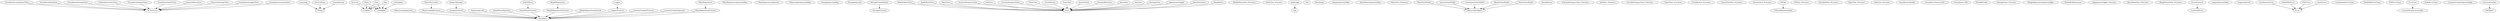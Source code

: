strict digraph "" {
	FoundationLocalizationTests	["metric_entity_result_inheritance_graph_louvain-modularity-in-entity"=2,
		"metric_fan-in-inheritance-graph"=0,
		"metric_fan-out-inheritance-graph"=1,
		"metric_number-of-methods-in-entity"=1,
		"metric_sloc-in-entity"=41,
		metric_tag_xctassertequal=0.98600960907177];
	XCTestCase	["metric_entity_result_inheritance_graph_louvain-modularity-in-entity"=2,
		"metric_fan-in-inheritance-graph"=10,
		"metric_fan-out-inheritance-graph"=0];
	FoundationLocalizationTests -> XCTestCase;
	Language	["metric_entity_result_inheritance_graph_louvain-modularity-in-entity"=6,
		"metric_fan-in-inheritance-graph"=0,
		"metric_fan-out-inheritance-graph"=1,
		"metric_number-of-methods-in-entity"=0,
		"metric_sloc-in-entity"=4,
		metric_tag_caseiterable=0.4311544509153369,
		metric_tag_english=0.4774126916900428,
		metric_tag_enum=0.2226419357233408,
		metric_tag_identifiable=0.3597550364783126,
		metric_tag_language=0.3779269388168849,
		metric_tag_netherlands=0.4774126916900428,
		metric_tag_public=0.21984828755974972];
	String	["metric_entity_result_inheritance_graph_louvain-modularity-in-entity"=6,
		"metric_fan-in-inheritance-graph"=3,
		"metric_fan-out-inheritance-graph"=0];
	Language -> String;
	FoundationDataTests	["metric_entity_result_inheritance_graph_louvain-modularity-in-entity"=2,
		"metric_fan-in-inheritance-graph"=0,
		"metric_fan-out-inheritance-graph"=1,
		"metric_number-of-methods-in-entity"=7,
		"metric_sloc-in-entity"=144,
		metric_tag_xctassertequal=0.9905113720764331];
	FoundationDataTests -> XCTestCase;
	IntervalType	["metric_entity_result_inheritance_graph_louvain-modularity-in-entity"=6,
		"metric_fan-in-inheritance-graph"=0,
		"metric_fan-out-inheritance-graph"=1,
		"metric_number-of-methods-in-entity"=1,
		"metric_sloc-in-entity"=18,
		metric_tag_caseiterable=0.29002123271822655,
		metric_tag_color=0.45460707715389076,
		metric_tag_fastrun=0.321137395347129,
		metric_tag_fastwalk=0.321137395347129,
		metric_tag_intervaltype=0.43833935550619263,
		metric_tag_run=0.321137395347129,
		metric_tag_walk=0.321137395347129];
	IntervalType -> String;
	Day	["metric_entity_result_inheritance_graph_louvain-modularity-in-entity"=3,
		"metric_fan-in-inheritance-graph"=0,
		"metric_fan-out-inheritance-graph"=2,
		"metric_number-of-methods-in-entity"=4,
		"metric_sloc-in-entity"=50,
		metric_tag_endfraction=0.23408355849828333,
		metric_tag_fractionduration=0.25919820961095347,
		metric_tag_fractionscalculated=0.25919820961095347,
		metric_tag_public=0.4836411454074644,
		metric_tag_remainingfraction=0.3455976128146046,
		metric_tag_startfraction=0.23408355849828333,
		metric_tag_totaltime=0.3121114113310444];
	Codable	["metric_entity_result_inheritance_graph_louvain-modularity-in-entity"=3,
		"metric_fan-in-inheritance-graph"=4,
		"metric_fan-out-inheritance-graph"=0];
	Day -> Codable;
	CodingKey	["metric_entity_result_inheritance_graph_louvain-modularity-in-entity"=3,
		"metric_fan-in-inheritance-graph"=5,
		"metric_fan-out-inheritance-graph"=0];
	Day -> CodingKey;
	CodingKeys	["metric_entity_result_inheritance_graph_louvain-modularity-in-entity"=3,
		"metric_fan-in-inheritance-graph"=0,
		"metric_fan-out-inheritance-graph"=1,
		"metric_number-of-methods-in-entity"=0,
		"metric_sloc-in-entity"=3,
		metric_tag_codingkey=0.47469795446645713,
		metric_tag_codingkeys=0.47469795446645713,
		metric_tag_enum=0.2868938877408263,
		metric_tag_name=0.3587961723519437,
		metric_tag_weeks=0.5816192121425076];
	CodingKeys -> CodingKey;
	Interval	["metric_entity_result_inheritance_graph_louvain-modularity-in-entity"=3,
		"metric_fan-in-inheritance-graph"=0,
		"metric_fan-out-inheritance-graph"=2,
		"metric_number-of-methods-in-entity"=0,
		"metric_sloc-in-entity"=15,
		metric_tag_interval=0.5551441898439122,
		metric_tag_public=0.5034069842922814,
		metric_tag_seconds=0.3124268376673044,
		metric_tag_type=0.30190880168902123];
	Interval -> Codable;
	Interval -> CodingKey;
	PlansRepositoryProtocol	["metric_entity_result_inheritance_graph_louvain-modularity-in-entity"=1,
		"metric_fan-in-inheritance-graph"=1,
		"metric_fan-out-inheritance-graph"=1,
		"metric_number-of-methods-in-entity"=0,
		"metric_sloc-in-entity"=7,
		metric_tag_getday=0.23098187309640417,
		metric_tag_plan=0.3472631222545568,
		metric_tag_plans=0.20284490631919644,
		metric_tag_plansrepositoryprotocol=0.22401120009039552,
		metric_tag_reset=0.21786263074592413,
		metric_tag_uuid=0.6581195112192494];
	AnyObject	["metric_entity_result_inheritance_graph_louvain-modularity-in-entity"=1,
		"metric_fan-in-inheritance-graph"=12,
		"metric_fan-out-inheritance-graph"=0];
	PlansRepositoryProtocol -> AnyObject;
	Week	["metric_entity_result_inheritance_graph_louvain-modularity-in-entity"=3,
		"metric_fan-in-inheritance-graph"=0,
		"metric_fan-out-inheritance-graph"=2,
		"metric_number-of-methods-in-entity"=1,
		"metric_sloc-in-entity"=16,
		metric_tag_days=0.3423899248247051,
		metric_tag_hasher=0.303948191998334,
		metric_tag_name=0.21121756626030064,
		metric_tag_public=0.43440642204996255,
		metric_tag_week=0.5733692590810942];
	Week -> Codable;
	Week -> CodingKey;
	PlansRepositoryInjectionMap	["metric_entity_result_inheritance_graph_louvain-modularity-in-entity"=16,
		"metric_fan-in-inheritance-graph"=0,
		"metric_fan-out-inheritance-graph"=0,
		"metric_number-of-methods-in-entity"=0,
		"metric_sloc-in-entity"=2,
		metric_tag_enum=0.2107331550745824,
		metric_tag_plansrepository=0.7849309603264396,
		metric_tag_plansrepositoryinjectionmap=0.4518766083560619,
		metric_tag_plansrepositoryprotocol=0.3678076340887278];
	PlansRepositoryInjected	["metric_entity_result_inheritance_graph_louvain-modularity-in-entity"=17,
		"metric_fan-in-inheritance-graph"=0,
		"metric_fan-out-inheritance-graph"=0,
		"metric_number-of-methods-in-entity"=0,
		"metric_sloc-in-entity"=9,
		metric_tag_extension=0.2777405714927028,
		metric_tag_plansrepository=0.5045606737542727,
		metric_tag_plansrepositoryinjected=0.6566530654275763,
		metric_tag_plansrepositoryprotocol=0.47286010374872556];
	Plan	["metric_entity_result_inheritance_graph_louvain-modularity-in-entity"=3,
		"metric_fan-in-inheritance-graph"=0,
		"metric_fan-out-inheritance-graph"=2,
		"metric_number-of-methods-in-entity"=1,
		"metric_sloc-in-entity"=16,
		metric_tag_hasher=0.32244083299291487,
		metric_tag_name=0.22406834388434468,
		metric_tag_plan=0.48476449215019746,
		metric_tag_public=0.46083632760687526,
		metric_tag_weeks=0.36322141560711946];
	Plan -> Codable;
	Plan -> CodingKey;
	PlansLoaderInjectionMap	["metric_entity_result_inheritance_graph_louvain-modularity-in-entity"=18,
		"metric_fan-in-inheritance-graph"=0,
		"metric_fan-out-inheritance-graph"=0,
		"metric_number-of-methods-in-entity"=0,
		"metric_sloc-in-entity"=2,
		metric_tag_enum=0.24614951944232022,
		metric_tag_plansloader=0.4990182631448445,
		metric_tag_plansloaderinjectionmap=0.5278201712241442,
		metric_tag_plansloadingprotocol=0.42962234559680385];
	PlansLoadingInjected	["metric_entity_result_inheritance_graph_louvain-modularity-in-entity"=1,
		"metric_fan-in-inheritance-graph"=0,
		"metric_fan-out-inheritance-graph"=1,
		"metric_number-of-methods-in-entity"=0,
		"metric_sloc-in-entity"=9,
		metric_tag_extension=0.2431844320272804,
		metric_tag_plansloader=0.4809043394831882,
		metric_tag_plansloadinginjected=0.6890621764127208,
		metric_tag_plansloadingprotocol=0.4140274326522582,
		metric_tag_public=0.2033820880001535];
	PlansLoadingInjected -> AnyObject;
	PlansFileLoader	["metric_entity_result_inheritance_graph_louvain-modularity-in-entity"=1,
		"metric_fan-in-inheritance-graph"=0,
		"metric_fan-out-inheritance-graph"=1,
		"metric_number-of-methods-in-entity"=5,
		"metric_sloc-in-entity"=60,
		metric_tag_catch=0.36044497494709615,
		metric_tag_error=0.246228382482254,
		metric_tag_errorline=0.2832486545420439,
		metric_tag_jsondata=0.2601878647827685,
		metric_tag_plan=0.28726644622929637,
		metric_tag_throw=0.38215023465204506];
	PlansLoadingProtocol	["metric_entity_result_inheritance_graph_louvain-modularity-in-entity"=1,
		"metric_fan-in-inheritance-graph"=1,
		"metric_fan-out-inheritance-graph"=1,
		"metric_number-of-methods-in-entity"=0,
		"metric_sloc-in-entity"=4,
		metric_tag_anyobject=0.2755547361283418,
		metric_tag_load=0.29390781568105706,
		metric_tag_plan=0.5961536083284732,
		metric_tag_plans=0.3482279432614106,
		metric_tag_plansloadingprotocol=0.384564546827945,
		metric_tag_remove=0.35602564976740914,
		metric_tag_save=0.29390781568105706];
	PlansFileLoader -> PlansLoadingProtocol;
	PlansLoadingProtocol -> AnyObject;
	PlansRepository	["metric_entity_result_inheritance_graph_louvain-modularity-in-entity"=1,
		"metric_fan-in-inheritance-graph"=0,
		"metric_fan-out-inheritance-graph"=1,
		"metric_number-of-methods-in-entity"=5,
		"metric_sloc-in-entity"=28,
		metric_tag_day=0.3579168481320076,
		metric_tag_dayid=0.20917155498837509,
		metric_tag_plan=0.5593303425488974,
		metric_tag_plans=0.43562476084113416,
		metric_tag_uuid=0.35334034248391444,
		metric_tag_weekid=0.20917155498837509];
	PlansRepository -> PlansRepositoryProtocol;
	FoundationStorageTests	["metric_entity_result_inheritance_graph_louvain-modularity-in-entity"=2,
		"metric_fan-in-inheritance-graph"=0,
		"metric_fan-out-inheritance-graph"=1,
		"metric_number-of-methods-in-entity"=1,
		"metric_sloc-in-entity"=15,
		metric_tag_doublevalue=0.47398805430327484,
		metric_tag_forkey=0.6585790599818343,
		metric_tag_stringvalue=0.47398805430327484,
		metric_tag_xctassertequal=0.23852743605240112];
	FoundationStorageTests -> XCTestCase;
	StorageInjectionMap	["metric_entity_result_inheritance_graph_louvain-modularity-in-entity"=19,
		"metric_fan-in-inheritance-graph"=0,
		"metric_fan-out-inheritance-graph"=0,
		"metric_number-of-methods-in-entity"=0,
		"metric_sloc-in-entity"=2,
		metric_tag_enum=0.24614951944232022,
		metric_tag_storage=0.4990182631448445,
		metric_tag_storageinjectionmap=0.5278201712241442,
		metric_tag_storageprotocol=0.42962234559680385,
		metric_tag_storageuserdefaults=0.47667776761564323];
	StorageInjected	["metric_entity_result_inheritance_graph_louvain-modularity-in-entity"=20,
		"metric_fan-in-inheritance-graph"=0,
		"metric_fan-out-inheritance-graph"=0,
		"metric_number-of-methods-in-entity"=0,
		"metric_sloc-in-entity"=9,
		metric_tag_extension=0.276145977387522,
		metric_tag_storage=0.546086761185388,
		metric_tag_storageinjected=0.6254292457801994,
		metric_tag_storageprotocol=0.4701452683540965];
	StorageProtocol	["metric_entity_result_inheritance_graph_louvain-modularity-in-entity"=8,
		"metric_fan-in-inheritance-graph"=1,
		"metric_fan-out-inheritance-graph"=0,
		"metric_number-of-methods-in-entity"=0,
		"metric_sloc-in-entity"=8,
		metric_tag_defaultname=0.7478967757123902,
		metric_tag_forkey=0.5753250357125058,
		metric_tag_value=0.22391633549136425];
	StorageUserDefaults	["metric_entity_result_inheritance_graph_louvain-modularity-in-entity"=8,
		"metric_fan-in-inheritance-graph"=0,
		"metric_fan-out-inheritance-graph"=1,
		"metric_number-of-methods-in-entity"=7,
		"metric_sloc-in-entity"=22,
		metric_tag_defaultname=0.7640279624774144,
		metric_tag_forkey=0.5877340684868918,
		metric_tag_value=0.22874592741480912];
	StorageUserDefaults -> StorageProtocol;
	MobileMenuView	["metric_entity_result_inheritance_graph_louvain-modularity-in-entity"=0,
		"metric_fan-in-inheritance-graph"=0,
		"metric_fan-out-inheritance-graph"=1,
		"metric_number-of-methods-in-entity"=1,
		"metric_sloc-in-entity"=38,
		metric_tag_mindragtranslationforswipe=0.21719314628773306,
		metric_tag_selectedtab=0.5429828657193326,
		metric_tag_swipeleft=0.21719314628773306,
		metric_tag_swiperight=0.21719314628773306,
		metric_tag_systemimage=0.21719314628773306,
		metric_tag_tabscount=0.21719314628773306,
		metric_tag_translation=0.5429828657193326];
	View	["metric_entity_result_inheritance_graph_louvain-modularity-in-entity"=0,
		"metric_fan-in-inheritance-graph"=17,
		"metric_fan-out-inheritance-graph"=0];
	MobileMenuView -> View;
	MobileMenuView_Previews	["metric_entity_result_inheritance_graph_louvain-modularity-in-entity"=21,
		"metric_fan-in-inheritance-graph"=0,
		"metric_fan-out-inheritance-graph"=0,
		"metric_number-of-methods-in-entity"=0,
		"metric_sloc-in-entity"=6,
		metric_tag_localizationviewmodel=0.41547069396721564,
		metric_tag_mobilemenuview=0.555247907454298,
		metric_tag_previewprovider=0.33465155268279506,
		metric_tag_previews=0.33465155268279506,
		metric_tag_themeviewmodel=0.4614886906539216,
		metric_tag_view=0.2865811031707107];
	ApolloRootView	["metric_entity_result_inheritance_graph_louvain-modularity-in-entity"=0,
		"metric_fan-in-inheritance-graph"=0,
		"metric_fan-out-inheritance-graph"=1,
		"metric_number-of-methods-in-entity"=0,
		"metric_sloc-in-entity"=19,
		metric_tag_activityviewmodel=0.4478328434898641,
		metric_tag_localization=0.32964615607342157,
		metric_tag_plansviewmodel=0.4139864898986224,
		metric_tag_theme=0.36715051208650523,
		metric_tag_weightviewmodel=0.46445288901184856];
	ApolloRootView -> View;
	RootView_Previews	["metric_entity_result_inheritance_graph_louvain-modularity-in-entity"=22,
		"metric_fan-in-inheritance-graph"=0,
		"metric_fan-out-inheritance-graph"=0,
		"metric_number-of-methods-in-entity"=0,
		"metric_sloc-in-entity"=9,
		metric_tag_activityviewmodel=0.34957362385086777,
		metric_tag_apollorootview=0.4448674920569453,
		metric_tag_localizationviewmodel=0.3328772664732051,
		metric_tag_plansviewmodel=0.3231535149842969,
		metric_tag_previews=0.2681245529362244,
		metric_tag_themeviewmodel=0.36974712316363256,
		metric_tag_weightviewmodel=0.36254705718909946];
	ApolloApp	["metric_entity_result_inheritance_graph_louvain-modularity-in-entity"=9,
		"metric_fan-in-inheritance-graph"=0,
		"metric_fan-out-inheritance-graph"=1,
		"metric_number-of-methods-in-entity"=0,
		"metric_sloc-in-entity"=6,
		metric_tag_apolloapp=0.4507344697822404,
		metric_tag_apollorootview=0.3914735059040995,
		metric_tag_app=0.42613894752940296,
		metric_tag_body=0.23594364756028788,
		metric_tag_scene=0.4507344697822404,
		metric_tag_windowgroup=0.4507344697822404];
	App	["metric_entity_result_inheritance_graph_louvain-modularity-in-entity"=9,
		"metric_fan-in-inheritance-graph"=1,
		"metric_fan-out-inheritance-graph"=0];
	ApolloApp -> App;
	UtilityExtensionsTests	["metric_entity_result_inheritance_graph_louvain-modularity-in-entity"=2,
		"metric_fan-in-inheritance-graph"=0,
		"metric_fan-out-inheritance-graph"=1,
		"metric_number-of-methods-in-entity"=3,
		"metric_sloc-in-entity"=23,
		metric_tag_colorscheme=0.5528961340299654,
		metric_tag_integerliteral=0.23281363358978013,
		metric_tag_timeinterval=0.36859742268664364,
		metric_tag_userinterfacestyle=0.23281363358978013,
		metric_tag_xctassertequal=0.624853318211059];
	UtilityExtensionsTests -> XCTestCase;
	FoundationImagesTests	["metric_entity_result_inheritance_graph_louvain-modularity-in-entity"=2,
		"metric_fan-in-inheritance-graph"=0,
		"metric_fan-out-inheritance-graph"=1,
		"metric_number-of-methods-in-entity"=3,
		"metric_sloc-in-entity"=29,
		metric_tag_compareimages=0.2581919982230901,
		metric_tag_successgif=0.3872879973346351,
		metric_tag_uiimage=0.5836828808028113,
		metric_tag_xctassertequal=0.6063459806689055];
	FoundationImagesTests -> XCTestCase;
	Gifs	["metric_entity_result_inheritance_graph_louvain-modularity-in-entity"=23,
		"metric_fan-in-inheritance-graph"=0,
		"metric_fan-out-inheritance-graph"=0,
		"metric_number-of-methods-in-entity"=0,
		"metric_sloc-in-entity"=2,
		metric_tag_enum=0.35988708216658066,
		metric_tag_gifs=0.5815220297661944,
		metric_tag_success=0.7295981201909927];
	ImagesProtocol	["metric_entity_result_inheritance_graph_louvain-modularity-in-entity"=1,
		"metric_fan-in-inheritance-graph"=1,
		"metric_fan-out-inheritance-graph"=1,
		"metric_number-of-methods-in-entity"=0,
		"metric_sloc-in-entity"=3,
		metric_tag_getgif=0.318294586096474,
		metric_tag_getimage=0.318294586096474,
		metric_tag_gif=0.26843276386244314,
		metric_tag_gifs=0.28578085376866325,
		metric_tag_imagesprotocol=0.30868895146584924,
		metric_tag_planimage=0.6004323625016303,
		metric_tag_uiimage=0.28578085376866325];
	ImagesProtocol -> AnyObject;
	PlanImage	["metric_entity_result_inheritance_graph_louvain-modularity-in-entity"=25,
		"metric_fan-in-inheritance-graph"=0,
		"metric_fan-out-inheritance-graph"=0,
		"metric_number-of-methods-in-entity"=0,
		"metric_sloc-in-entity"=7,
		metric_tag_enum=0.5075822937367187,
		metric_tag_planimage=0.861603281728297];
	ImagesInjectionMap	["metric_entity_result_inheritance_graph_louvain-modularity-in-entity"=26,
		"metric_fan-in-inheritance-graph"=0,
		"metric_fan-out-inheritance-graph"=0,
		"metric_number-of-methods-in-entity"=0,
		"metric_sloc-in-entity"=2,
		metric_tag_enum=0.24614951944232022,
		metric_tag_images=0.4990182631448445,
		metric_tag_imagesinjectionmap=0.5278201712241442,
		metric_tag_imagesmanager=0.47667776761564323,
		metric_tag_imagesprotocol=0.42962234559680385];
	ImagesInjected	["metric_entity_result_inheritance_graph_louvain-modularity-in-entity"=1,
		"metric_fan-in-inheritance-graph"=0,
		"metric_fan-out-inheritance-graph"=1,
		"metric_number-of-methods-in-entity"=0,
		"metric_sloc-in-entity"=9,
		metric_tag_extension=0.2557373095980016,
		metric_tag_images=0.5057280226706211,
		metric_tag_imagesinjected=0.6734213260465797,
		metric_tag_imagesprotocol=0.43539901318345275];
	ImagesInjected -> AnyObject;
	ImagesManager	["metric_entity_result_inheritance_graph_louvain-modularity-in-entity"=1,
		"metric_fan-in-inheritance-graph"=0,
		"metric_fan-out-inheritance-graph"=1,
		"metric_number-of-methods-in-entity"=4,
		"metric_sloc-in-entity"=44,
		metric_tag_data=0.2975774282279215,
		metric_tag_imageempty=0.5502840941237293,
		metric_tag_loadimage=0.5502840941237293,
		metric_tag_name=0.20709712071374894,
		metric_tag_path=0.22256877074904768,
		metric_tag_uiimage=0.23695279373384992];
	ImagesManager -> ImagesProtocol;
	FoundationAudioTests	["metric_entity_result_inheritance_graph_louvain-modularity-in-entity"=2,
		"metric_fan-in-inheritance-graph"=0,
		"metric_fan-out-inheritance-graph"=1,
		"metric_number-of-methods-in-entity"=2,
		"metric_sloc-in-entity"=11,
		metric_tag_audioplayer=0.3399642767562062,
		metric_tag_foundationaudiotests=0.20253227616917638,
		metric_tag_testaudioplayer=0.20253227616917638,
		metric_tag_testaudioplayerinjected=0.20253227616917638,
		metric_tag_xctassertnothrow=0.8101291046767055];
	FoundationAudioTests -> XCTestCase;
	SoundsEnum	["metric_entity_result_inheritance_graph_louvain-modularity-in-entity"=6,
		"metric_fan-in-inheritance-graph"=0,
		"metric_fan-out-inheritance-graph"=1,
		"metric_number-of-methods-in-entity"=0,
		"metric_sloc-in-entity"=3,
		metric_tag_countdown=0.5850173074019634,
		metric_tag_enum=0.2728234670313152,
		metric_tag_soundsenum=0.49099577993840826];
	SoundsEnum -> String;
	AudioPlayerInjectionMap	["metric_entity_result_inheritance_graph_louvain-modularity-in-entity"=27,
		"metric_fan-in-inheritance-graph"=0,
		"metric_fan-out-inheritance-graph"=0,
		"metric_number-of-methods-in-entity"=0,
		"metric_sloc-in-entity"=2,
		metric_tag_audioplayer=0.45932261547652453,
		metric_tag_audioplayerinjectionmap=0.5472790005824728,
		metric_tag_audioplayerprotocol=0.4454609746740223,
		metric_tag_enum=0.2552241659916441,
		metric_tag_player=0.47532470540630906];
	AudioPlayerInjected	["metric_entity_result_inheritance_graph_louvain-modularity-in-entity"=1,
		"metric_fan-in-inheritance-graph"=0,
		"metric_fan-out-inheritance-graph"=1,
		"metric_number-of-methods-in-entity"=0,
		"metric_sloc-in-entity"=9,
		metric_tag_audioplayerinjected=0.6872786425546151,
		metric_tag_audioplayerprotocol=0.44435842937597186,
		metric_tag_extension=0.2609997399739708,
		metric_tag_player=0.47414824540467493];
	AudioPlayerInjected -> AnyObject;
	AudioPlayerProtocol	["metric_entity_result_inheritance_graph_louvain-modularity-in-entity"=10,
		"metric_fan-in-inheritance-graph"=1,
		"metric_fan-out-inheritance-graph"=1,
		"metric_number-of-methods-in-entity"=0,
		"metric_sloc-in-entity"=2,
		metric_tag_anyobject=0.3246644855079809,
		metric_tag_audioplayerprotocol=0.45310217670275366,
		metric_tag_play=0.502729283767646,
		metric_tag_sound=0.46720159276244677,
		metric_tag_soundsenum=0.46720159276244677];
	AudioPlayerProtocol -> AnyObject;
	AudioPlayer	["metric_entity_result_inheritance_graph_louvain-modularity-in-entity"=10,
		"metric_fan-in-inheritance-graph"=0,
		"metric_fan-out-inheritance-graph"=1,
		"metric_number-of-methods-in-entity"=2,
		"metric_sloc-in-entity"=23,
		metric_tag_audioplayer=0.5430813096824749,
		metric_tag_avaudioplayer=0.25883070973084776,
		metric_tag_playsound=0.25883070973084776,
		metric_tag_sound=0.32584878580948495,
		metric_tag_throw=0.21723252387298997];
	AudioPlayer -> AudioPlayerProtocol;
	FeaturePlansTests	["metric_entity_result_inheritance_graph_louvain-modularity-in-entity"=2,
		"metric_fan-in-inheritance-graph"=0,
		"metric_fan-out-inheritance-graph"=1,
		"metric_number-of-methods-in-entity"=6,
		"metric_sloc-in-entity"=90,
		metric_tag_planimage=0.31139583690686334,
		metric_tag_plansviewmodel=0.2068128324162877,
		metric_tag_xctassertequal=0.8798068479432423];
	FeaturePlansTests -> XCTestCase;
	PlansView	["metric_entity_result_inheritance_graph_louvain-modularity-in-entity"=0,
		"metric_fan-in-inheritance-graph"=0,
		"metric_fan-out-inheritance-graph"=1,
		"metric_number-of-methods-in-entity"=0,
		"metric_sloc-in-entity"=29,
		metric_tag_alignment=0.2892809130617437,
		metric_tag_center=0.3363357940374455,
		metric_tag_enable=0.3363357940374455,
		metric_tag_maxwidth=0.2892809130617437];
	PlansView -> View;
	PlansView_Previews	["metric_entity_result_inheritance_graph_louvain-modularity-in-entity"=28,
		"metric_fan-in-inheritance-graph"=0,
		"metric_fan-out-inheritance-graph"=0,
		"metric_number-of-methods-in-entity"=0,
		"metric_sloc-in-entity"=6,
		metric_tag_activityviewmodel=0.4435872679044474,
		metric_tag_plansview=0.564509281928062,
		metric_tag_plansviewmodel=0.4100617868319396,
		metric_tag_previewprovider=0.3402334437732663,
		metric_tag_previews=0.3402334437732663,
		metric_tag_view=0.29136119306917985];
	PlansViewModel	["metric_entity_result_inheritance_graph_louvain-modularity-in-entity"=4,
		"metric_fan-in-inheritance-graph"=0,
		"metric_fan-out-inheritance-graph"=1,
		"metric_number-of-methods-in-entity"=6,
		"metric_sloc-in-entity"=33,
		metric_tag_gif=0.21425972219813155,
		metric_tag_level=0.25405881388289586,
		metric_tag_loss=0.25405881388289586,
		metric_tag_name=0.5296463585045909,
		metric_tag_plans=0.22311073856489758,
		metric_tag_uuid=0.36193546309967256,
		metric_tag_weekid=0.21425972219813155];
	ObservableObject	["metric_entity_result_inheritance_graph_louvain-modularity-in-entity"=4,
		"metric_fan-in-inheritance-graph"=5,
		"metric_fan-out-inheritance-graph"=0];
	PlansViewModel -> ObservableObject;
	TimerButton	["metric_entity_result_inheritance_graph_louvain-modularity-in-entity"=29,
		"metric_fan-in-inheritance-graph"=0,
		"metric_fan-out-inheritance-graph"=0,
		"metric_number-of-methods-in-entity"=0,
		"metric_sloc-in-entity"=4,
		metric_tag_enum=0.22999694575381674,
		metric_tag_pause=0.49318409218855486,
		metric_tag_resume=0.49318409218855486,
		metric_tag_start=0.49318409218855486,
		metric_tag_timerbutton=0.4662721936598504];
	ActivityViewModel	["metric_entity_result_inheritance_graph_louvain-modularity-in-entity"=4,
		"metric_fan-in-inheritance-graph"=0,
		"metric_fan-out-inheritance-graph"=1,
		"metric_number-of-methods-in-entity"=14,
		"metric_sloc-in-entity"=124,
		metric_tag_activebutton=0.2903854024767156,
		metric_tag_currentinterval=0.3939348555328945,
		metric_tag_double=0.2604005882561057,
		metric_tag_timeelapsed=0.24198783539726304,
		metric_tag_timeremaining=0.38718053663562085,
		metric_tag_totaltime=0.26224891155588165,
		metric_tag_totaltimeremaining=0.24198783539726304];
	ActivityViewModel -> ObservableObject;
	FractionProgressView	["metric_entity_result_inheritance_graph_louvain-modularity-in-entity"=0,
		"metric_fan-in-inheritance-graph"=0,
		"metric_fan-out-inheritance-graph"=1,
		"metric_number-of-methods-in-entity"=0,
		"metric_sloc-in-entity"=43,
		metric_tag_intervals=0.2762176853163501,
		metric_tag_linewidth=0.3357952166972363,
		metric_tag_outerstyle=0.33935214835319144,
		metric_tag_padding=0.3357952166972363,
		metric_tag_progress=0.639298277123821];
	FractionProgressView -> View;
	FractionProgressView_Previews	["metric_entity_result_inheritance_graph_louvain-modularity-in-entity"=30,
		"metric_fan-in-inheritance-graph"=0,
		"metric_fan-out-inheritance-graph"=0,
		"metric_number-of-methods-in-entity"=1,
		"metric_sloc-in-entity"=22,
		metric_tag_fractionprogressview=0.23774475026460837,
		metric_tag_interval=0.6336649138117623,
		metric_tag_intervals=0.222807708019249,
		metric_tag_linewidth=0.2166921716412185,
		metric_tag_padding=0.2166921716412185,
		metric_tag_previewintervals=0.5474687422667152,
		metric_tag_progress=0.2062729382493769];
	InfoView	["metric_entity_result_inheritance_graph_louvain-modularity-in-entity"=0,
		"metric_fan-in-inheritance-graph"=0,
		"metric_fan-out-inheritance-graph"=1,
		"metric_number-of-methods-in-entity"=0,
		"metric_sloc-in-entity"=47,
		metric_tag_distance=0.21388721978796685,
		metric_tag_divider=0.35597059892827987,
		metric_tag_pace=0.20276501786714127,
		metric_tag_text=0.7256255056271675,
		metric_tag_vstack=0.3526335525650453];
	InfoView -> View;
	InfoView_Previews	["metric_entity_result_inheritance_graph_louvain-modularity-in-entity"=31,
		"metric_fan-in-inheritance-graph"=0,
		"metric_fan-out-inheritance-graph"=0,
		"metric_number-of-methods-in-entity"=0,
		"metric_sloc-in-entity"=9,
		metric_tag_calories=0.3531720456051001,
		metric_tag_distance=0.4284276773542149,
		metric_tag_infoview=0.4571494948021473,
		metric_tag_pace=0.40614930494501883,
		metric_tag_plansviewmodel=0.3320752106105773,
		metric_tag_previewprovider=0.27552699648181217,
		metric_tag_previews=0.27552699648181217];
	CircularProgressView	["metric_entity_result_inheritance_graph_louvain-modularity-in-entity"=0,
		"metric_fan-in-inheritance-graph"=0,
		"metric_fan-out-inheritance-graph"=1,
		"metric_number-of-methods-in-entity"=0,
		"metric_sloc-in-entity"=33,
		metric_tag_color=0.4208570246911062,
		metric_tag_innerstyle=0.29729613883044115,
		metric_tag_linewidth=0.5491360349803351,
		metric_tag_padding=0.3922400249859536,
		metric_tag_progress=0.37337990495948076];
	CircularProgressView -> View;
	CircularProgressView_Previews	["metric_entity_result_inheritance_graph_louvain-modularity-in-entity"=32,
		"metric_fan-in-inheritance-graph"=0,
		"metric_fan-out-inheritance-graph"=0,
		"metric_number-of-methods-in-entity"=0,
		"metric_sloc-in-entity"=9,
		metric_tag_circularprogressview=0.4440585420157934,
		metric_tag_color=0.36188779918066066,
		metric_tag_linewidth=0.40473663329322246,
		metric_tag_padding=0.40473663329322246,
		metric_tag_previewprovider=0.26763699344490555,
		metric_tag_previews=0.26763699344490555,
		metric_tag_progress=0.385275637482573];
	TimerView	["metric_entity_result_inheritance_graph_louvain-modularity-in-entity"=0,
		"metric_fan-in-inheritance-graph"=0,
		"metric_fan-out-inheritance-graph"=1,
		"metric_number-of-methods-in-entity"=0,
		"metric_sloc-in-entity"=49,
		metric_tag_action=0.3293841867751109,
		metric_tag_circlebutton=0.41178812951224775,
		metric_tag_imagename=0.41178812951224775,
		metric_tag_linewidth=0.25021586930456713,
		metric_tag_padding=0.25021586930456713,
		metric_tag_progress=0.23818471229099777,
		metric_tag_timeinterval=0.25021586930456713];
	TimerView -> View;
	TimerView_Previews	["metric_entity_result_inheritance_graph_louvain-modularity-in-entity"=33,
		"metric_fan-in-inheritance-graph"=0,
		"metric_fan-out-inheritance-graph"=0,
		"metric_number-of-methods-in-entity"=0,
		"metric_sloc-in-entity"=5,
		metric_tag_activityviewmodel=0.4863587531952681,
		metric_tag_previewprovider=0.37303936673074906,
		metric_tag_previews=0.37303936673074906,
		metric_tag_timerview=0.6189402861419137,
		metric_tag_view=0.3194547653724291];
	CircleButton	["metric_entity_result_inheritance_graph_louvain-modularity-in-entity"=0,
		"metric_fan-in-inheritance-graph"=0,
		"metric_fan-out-inheritance-graph"=1,
		"metric_number-of-methods-in-entity"=0,
		"metric_sloc-in-entity"=15,
		metric_tag_action=0.47290502045575966,
		metric_tag_button=0.3275879175501357,
		metric_tag_imagename=0.3941429322336922,
		metric_tag_view=0.20342970195843077];
	CircleButton -> View;
	CircleButton_Previews	["metric_entity_result_inheritance_graph_louvain-modularity-in-entity"=34,
		"metric_fan-in-inheritance-graph"=0,
		"metric_fan-out-inheritance-graph"=0,
		"metric_number-of-methods-in-entity"=0,
		"metric_sloc-in-entity"=7,
		metric_tag_action=0.36442702193640486,
		metric_tag_circlebutton=0.4555978329626674,
		metric_tag_imagename=0.4555978329626674,
		metric_tag_previewprovider=0.27459179972222186,
		metric_tag_previews=0.27459179972222186,
		metric_tag_print=0.4959415595367235,
		metric_tag_view=0.23514853062885824];
	TimerText	["metric_entity_result_inheritance_graph_louvain-modularity-in-entity"=0,
		"metric_fan-in-inheritance-graph"=0,
		"metric_fan-out-inheritance-graph"=1,
		"metric_number-of-methods-in-entity"=0,
		"metric_sloc-in-entity"=18,
		metric_tag_color=0.42802310587602377,
		metric_tag_fontsize=0.5252106226700775,
		metric_tag_intervaltype=0.27513777912135085,
		metric_tag_size=0.3640822886002623,
		metric_tag_text=0.2473869055017936,
		metric_tag_timeinterval=0.319135067528647];
	TimerText -> View;
	TimerTextView_Previews	["metric_entity_result_inheritance_graph_louvain-modularity-in-entity"=35,
		"metric_fan-in-inheritance-graph"=0,
		"metric_fan-out-inheritance-graph"=0,
		"metric_number-of-methods-in-entity"=0,
		"metric_sloc-in-entity"=11,
		metric_tag_color=0.25326683106501235,
		metric_tag_currentinterval=0.2912486218060933,
		metric_tag_fontsize=0.31077394705850536,
		metric_tag_seconds=0.31077394705850536,
		metric_tag_timeinterval=0.5665090934934973,
		metric_tag_timertext=0.31077394705850536,
		metric_tag_totalintervals=0.2912486218060933];
	ActivityView	["metric_entity_result_inheritance_graph_louvain-modularity-in-entity"=0,
		"metric_fan-in-inheritance-graph"=0,
		"metric_fan-out-inheritance-graph"=1,
		"metric_number-of-methods-in-entity"=0,
		"metric_sloc-in-entity"=25,
		metric_tag_activityview=0.2372230785791626,
		metric_tag_day=0.7059612902017589,
		metric_tag_distance=0.2372230785791626,
		metric_tag_infoview=0.25312652814027486,
		metric_tag_pace=0.22488740474669663,
		metric_tag_timerview=0.25312652814027486,
		metric_tag_view=0.26129330233336445];
	ActivityView -> View;
	ActivityView_Previews	["metric_entity_result_inheritance_graph_louvain-modularity-in-entity"=36,
		"metric_fan-in-inheritance-graph"=0,
		"metric_fan-out-inheritance-graph"=0,
		"metric_number-of-methods-in-entity"=1,
		"metric_sloc-in-entity"=19,
		metric_tag_day=0.7253133291734615,
		metric_tag_interval=0.3696833455089628,
		metric_tag_previewday=0.4790940885111064];
	GifView	["metric_entity_result_inheritance_graph_louvain-modularity-in-entity"=11,
		"metric_fan-in-inheritance-graph"=0,
		"metric_fan-out-inheritance-graph"=1,
		"metric_number-of-methods-in-entity"=1,
		"metric_sloc-in-entity"=16,
		metric_tag_animatedimageview=0.3084405171437181,
		metric_tag_context=0.3084405171437181,
		metric_tag_equalto=0.3084405171437181,
		metric_tag_gif=0.21831658973096577,
		metric_tag_gifview=0.4018317835802307,
		metric_tag_uiview=0.4626607757155771,
		metric_tag_uiviewrepresentablecontext=0.3084405171437181];
	UIViewRepresentable	["metric_entity_result_inheritance_graph_louvain-modularity-in-entity"=11,
		"metric_fan-in-inheritance-graph"=1,
		"metric_fan-out-inheritance-graph"=0];
	GifView -> UIViewRepresentable;
	GifView_Previews	["metric_entity_result_inheritance_graph_louvain-modularity-in-entity"=37,
		"metric_fan-in-inheritance-graph"=0,
		"metric_fan-out-inheritance-graph"=0,
		"metric_number-of-methods-in-entity"=0,
		"metric_sloc-in-entity"=6,
		metric_tag_gif=0.37566110959699406,
		metric_tag_gifview=0.4609592392928372,
		metric_tag_height=0.3831216163630272,
		metric_tag_plansviewmodel=0.33484262415582444,
		metric_tag_previewprovider=0.27782315445380606,
		metric_tag_previews=0.27782315445380606,
		metric_tag_width=0.42014075385166755];
	FinishedDayView	["metric_entity_result_inheritance_graph_louvain-modularity-in-entity"=0,
		"metric_fan-in-inheritance-graph"=0,
		"metric_fan-out-inheritance-graph"=1,
		"metric_number-of-methods-in-entity"=0,
		"metric_sloc-in-entity"=84,
		metric_tag_day=0.2218651301635504,
		metric_tag_height=0.26447215170284066,
		metric_tag_image=0.27608139172348656,
		metric_tag_size=0.46322411725046353,
		metric_tag_systemname=0.2700346317053986,
		metric_tag_text=0.3597164220710723,
		metric_tag_uuid=0.2628339006214553];
	FinishedDayView -> View;
	FinishedView_Previews	["metric_entity_result_inheritance_graph_louvain-modularity-in-entity"=38,
		"metric_fan-in-inheritance-graph"=0,
		"metric_fan-out-inheritance-graph"=0,
		"metric_number-of-methods-in-entity"=0,
		"metric_sloc-in-entity"=8,
		metric_tag_dayid=0.284904414063473,
		metric_tag_finisheddayview=0.349595203290431,
		metric_tag_planid=0.27008069457289574,
		metric_tag_previewprovider=0.21070332012233595,
		metric_tag_previews=0.21070332012233595,
		metric_tag_uuid=0.7219066419855312,
		metric_tag_weekid=0.284904414063473];
	DaysView	["metric_entity_result_inheritance_graph_louvain-modularity-in-entity"=0,
		"metric_fan-in-inheritance-graph"=0,
		"metric_fan-out-inheritance-graph"=1,
		"metric_number-of-methods-in-entity"=0,
		"metric_sloc-in-entity"=47,
		metric_tag_alignment=0.37338144849721205,
		metric_tag_day=0.23492168212638842,
		metric_tag_entire=0.2170581263554665,
		metric_tag_plan=0.2447473961651436,
		metric_tag_planid=0.26029626963492575,
		metric_tag_rectangle=0.2170581263554665,
		metric_tag_tap=0.2170581263554665];
	DaysView -> View;
	DaysView_Previews	["metric_entity_result_inheritance_graph_louvain-modularity-in-entity"=39,
		"metric_fan-in-inheritance-graph"=0,
		"metric_fan-out-inheritance-graph"=0,
		"metric_number-of-methods-in-entity"=0,
		"metric_sloc-in-entity"=5,
		metric_tag_daysview=0.5276919423627352,
		metric_tag_planid=0.40766979916325696,
		metric_tag_plansviewmodel=0.38331752498917304,
		metric_tag_previewprovider=0.31804339193196246,
		metric_tag_previews=0.31804339193196246,
		metric_tag_uuid=0.3632242038109716,
		metric_tag_view=0.2723585932452255];
	DayView	["metric_entity_result_inheritance_graph_louvain-modularity-in-entity"=0,
		"metric_fan-in-inheritance-graph"=0,
		"metric_fan-out-inheritance-graph"=1,
		"metric_number-of-methods-in-entity"=0,
		"metric_sloc-in-entity"=14,
		metric_tag_dayview=0.3183085088698853,
		metric_tag_hstack=0.27617195046911314,
		metric_tag_image=0.27617195046911314,
		metric_tag_name=0.4275000353894853,
		metric_tag_spacer=0.3075924629197858,
		metric_tag_systemname=0.27012320702505455,
		metric_tag_view=0.3285782887099455];
	DayView -> View;
	DayView_Previews	["metric_entity_result_inheritance_graph_louvain-modularity-in-entity"=40,
		"metric_fan-in-inheritance-graph"=0,
		"metric_fan-out-inheritance-graph"=0,
		"metric_number-of-methods-in-entity"=0,
		"metric_sloc-in-entity"=6,
		metric_tag_dayview=0.6396813247817538,
		metric_tag_name=0.4295577739236247,
		metric_tag_previewprovider=0.38554012664698095,
		metric_tag_previews=0.38554012664698095,
		metric_tag_view=0.33015987502617594];
	"Foundation.Bundle"	["metric_entity_result_inheritance_graph_louvain-modularity-in-entity"=41,
		"metric_fan-in-inheritance-graph"=0,
		"metric_fan-out-inheritance-graph"=0,
		"metric_number-of-methods-in-entity"=0,
		"metric_sloc-in-entity"=30,
		metric_tag_bundle=0.5470924740565858,
		metric_tag_bundlename=0.23503869596154459,
		metric_tag_candidate=0.23503869596154459,
		metric_tag_candidates=0.23503869596154459,
		metric_tag_import=0.25153243959785104,
		metric_tag_overrides=0.5875967399038615,
		metric_tag_url=0.2662518656381288];
	"Foundation.ProcessInfo"	["metric_entity_result_inheritance_graph_louvain-modularity-in-entity"=42,
		"metric_fan-in-inheritance-graph"=0,
		"metric_fan-out-inheritance-graph"=0,
		"metric_number-of-methods-in-entity"=0,
		"metric_sloc-in-entity"=29,
		metric_tag_bundle=0.5498928346843887,
		metric_tag_bundlename=0.23624177065438484,
		metric_tag_candidate=0.23624177065438484,
		metric_tag_candidates=0.23624177065438484,
		metric_tag_overrides=0.590604426635962,
		metric_tag_url=0.26761470880810256];
	"Foundation.URL"	["metric_entity_result_inheritance_graph_louvain-modularity-in-entity"=43,
		"metric_fan-in-inheritance-graph"=0,
		"metric_fan-out-inheritance-graph"=0,
		"metric_number-of-methods-in-entity"=0,
		"metric_sloc-in-entity"=28,
		metric_tag_bundle=0.5508358878872901,
		metric_tag_bundlename=0.2366469197023854,
		metric_tag_candidate=0.2366469197023854,
		metric_tag_candidates=0.2366469197023854,
		metric_tag_overrides=0.5916172992559635,
		metric_tag_url=0.26807366170286046];
	BundleFinder	["metric_entity_result_inheritance_graph_louvain-modularity-in-entity"=44,
		"metric_fan-in-inheritance-graph"=0,
		"metric_fan-out-inheritance-graph"=0,
		"metric_number-of-methods-in-entity"=0,
		"metric_sloc-in-entity"=27,
		metric_tag_bundle=0.5508358878872901,
		metric_tag_bundlename=0.2366469197023854,
		metric_tag_candidate=0.2366469197023854,
		metric_tag_candidates=0.2366469197023854,
		metric_tag_overrides=0.5916172992559635,
		metric_tag_url=0.26807366170286046];
	FeatureSettingsTests	["metric_entity_result_inheritance_graph_louvain-modularity-in-entity"=2,
		"metric_fan-in-inheritance-graph"=0,
		"metric_fan-out-inheritance-graph"=1,
		"metric_number-of-methods-in-entity"=4,
		"metric_sloc-in-entity"=88,
		metric_tag_xctassertequal=0.9786025857925426];
	FeatureSettingsTests -> XCTestCase;
	WeightRepositoryProtocol	["metric_entity_result_inheritance_graph_louvain-modularity-in-entity"=1,
		"metric_fan-in-inheritance-graph"=1,
		"metric_fan-out-inheritance-graph"=1,
		"metric_number-of-methods-in-entity"=0,
		"metric_sloc-in-entity"=5,
		metric_tag_async=0.2806203249248207,
		metric_tag_bodymass=0.31170214458171264,
		metric_tag_double=0.5162855519632416,
		metric_tag_loadfromhealthkit=0.3899626099957928,
		metric_tag_save=0.2686128746935492,
		metric_tag_value=0.2724230625187222,
		metric_tag_weightrepositoryprotocol=0.35146730681287613];
	WeightRepositoryProtocol -> AnyObject;
	SettingsView	["metric_entity_result_inheritance_graph_louvain-modularity-in-entity"=0,
		"metric_fan-in-inheritance-graph"=0,
		"metric_fan-out-inheritance-graph"=1,
		"metric_number-of-methods-in-entity"=2,
		"metric_sloc-in-entity"=72,
		metric_tag_darkmode=0.45695311050505955,
		metric_tag_header=0.38079425875421635,
		metric_tag_section=0.38079425875421635,
		metric_tag_selectedlanguage=0.22847655525252977,
		metric_tag_text=0.4206093921878836];
	SettingsView -> View;
	SettingsView_Previews	["metric_entity_result_inheritance_graph_louvain-modularity-in-entity"=46,
		"metric_fan-in-inheritance-graph"=0,
		"metric_fan-out-inheritance-graph"=0,
		"metric_number-of-methods-in-entity"=0,
		"metric_sloc-in-entity"=7,
		metric_tag_localizationviewmodel=0.3785214118810421,
		metric_tag_previewprovider=0.30488980341816874,
		metric_tag_previews=0.30488980341816874,
		metric_tag_settingsview=0.5058677421184841,
		metric_tag_themeviewmodel=0.42044686494118877,
		metric_tag_view=0.26109442944046457,
		metric_tag_weightviewmodel=0.41225952560380474];
	WeightRepositoryInjectionMap	["metric_entity_result_inheritance_graph_louvain-modularity-in-entity"=47,
		"metric_fan-in-inheritance-graph"=0,
		"metric_fan-out-inheritance-graph"=0,
		"metric_number-of-methods-in-entity"=0,
		"metric_sloc-in-entity"=2,
		metric_tag_enum=0.2107331550745824,
		metric_tag_weightrepository=0.7849309603264396,
		metric_tag_weightrepositoryinjectionmap=0.4518766083560619,
		metric_tag_weightrepositoryprotocol=0.3678076340887278];
	WeightRepositoryInjected	["metric_entity_result_inheritance_graph_louvain-modularity-in-entity"=1,
		"metric_fan-in-inheritance-graph"=0,
		"metric_fan-out-inheritance-graph"=1,
		"metric_number-of-methods-in-entity"=0,
		"metric_sloc-in-entity"=9,
		metric_tag_extension=0.26808124003613065,
		metric_tag_weightrepository=0.48701293572827853,
		metric_tag_weightrepositoryinjected=0.6658310470128334,
		metric_tag_weightrepositoryprotocol=0.45641485612015564];
	WeightRepositoryInjected -> AnyObject;
	LocalizationViewModel	["metric_entity_result_inheritance_graph_louvain-modularity-in-entity"=4,
		"metric_fan-in-inheritance-graph"=0,
		"metric_fan-out-inheritance-graph"=1,
		"metric_number-of-methods-in-entity"=2,
		"metric_sloc-in-entity"=13,
		metric_tag_forkey=0.2325935355151768,
		metric_tag_key=0.3975504624859186,
		metric_tag_language=0.6625841041431976,
		metric_tag_public=0.26773279562685637,
		metric_tag_value=0.4224515677116597];
	LocalizationViewModel -> ObservableObject;
	WeightViewModel	["metric_entity_result_inheritance_graph_louvain-modularity-in-entity"=4,
		"metric_fan-in-inheritance-graph"=0,
		"metric_fan-out-inheritance-graph"=1,
		"metric_number-of-methods-in-entity"=4,
		"metric_sloc-in-entity"=16,
		metric_tag_bodymass=0.5951611010865123,
		metric_tag_format=0.23869270809086923,
		metric_tag_loadfromhealth=0.27482583009993267,
		metric_tag_observableobject=0.20709540876004723,
		metric_tag_onappear=0.24819696236944316,
		metric_tag_update=0.41419081752009446,
		metric_tag_weightrepositoryinjected=0.21755618668158483];
	WeightViewModel -> ObservableObject;
	ThemeViewModel	["metric_entity_result_inheritance_graph_louvain-modularity-in-entity"=4,
		"metric_fan-in-inheritance-graph"=0,
		"metric_fan-out-inheritance-graph"=1,
		"metric_number-of-methods-in-entity"=3,
		"metric_sloc-in-entity"=18,
		metric_tag_colorscheme=0.7027755482887147,
		metric_tag_forkey=0.20558528397621834,
		metric_tag_getcolorschemedevice=0.2959248924433212,
		metric_tag_key=0.35138777414435735,
		metric_tag_public=0.23664425022294996,
		metric_tag_value=0.3733974176102294];
	ThemeViewModel -> ObservableObject;
	WeightRepository	["metric_entity_result_inheritance_graph_louvain-modularity-in-entity"=1,
		"metric_fan-in-inheritance-graph"=0,
		"metric_fan-out-inheritance-graph"=1,
		"metric_number-of-methods-in-entity"=3,
		"metric_sloc-in-entity"=23,
		metric_tag_await=0.24351306744113052,
		metric_tag_bodymass=0.3929701709662531,
		metric_tag_forkey=0.2521291832862381,
		metric_tag_healthkitrepository=0.3277566445709202,
		metric_tag_key=0.4309409253341032,
		metric_tag_save=0.22576434827702216,
		metric_tag_value=0.3434501151629655];
	WeightRepository -> WeightRepositoryProtocol;
	HealthKitRepository	["metric_entity_result_inheritance_graph_louvain-modularity-in-entity"=48,
		"metric_fan-in-inheritance-graph"=0,
		"metric_fan-out-inheritance-graph"=0,
		"metric_number-of-methods-in-entity"=2,
		"metric_sloc-in-entity"=35,
		metric_tag_errorline=0.2709341803300355,
		metric_tag_healthkiterror=0.36553593080885766,
		metric_tag_oneyearago=0.21776648062768847,
		metric_tag_predicate=0.3266497209415327,
		metric_tag_sampletype=0.21776648062768847,
		metric_tag_store=0.21776648062768847,
		metric_tag_throw=0.36553593080885766];
	AppearanceToggle	["metric_entity_result_inheritance_graph_louvain-modularity-in-entity"=0,
		"metric_fan-in-inheritance-graph"=0,
		"metric_fan-out-inheritance-graph"=1,
		"metric_number-of-methods-in-entity"=0,
		"metric_sloc-in-entity"=31,
		metric_tag_action=0.40435743108179867,
		metric_tag_cornerradius=0.29102138778420755,
		metric_tag_height=0.3151170498245978,
		metric_tag_rectanglecolor=0.252758931492417,
		metric_tag_roundedrectangle=0.29102138778420755,
		metric_tag_style=0.2474649773724802,
		metric_tag_systemname=0.32174471280093964,
		metric_tag_width=0.34556524406435585];
	AppearanceToggle -> View;
	AppearanceToggle_Previews	["metric_entity_result_inheritance_graph_louvain-modularity-in-entity"=49,
		"metric_fan-in-inheritance-graph"=0,
		"metric_fan-out-inheritance-graph"=0,
		"metric_number-of-methods-in-entity"=0,
		"metric_sloc-in-entity"=9,
		metric_tag_action=0.3457285006372238,
		metric_tag_appearancetoggle=0.4322213946891088,
		metric_tag_labeltext=0.4322213946891088,
		metric_tag_previewprovider=0.2605026671754525,
		metric_tag_previews=0.2605026671754525,
		metric_tag_rectanglecolor=0.4322213946891088,
		metric_tag_systemname=0.3667920461591838];
	ResetDataView	["metric_entity_result_inheritance_graph_louvain-modularity-in-entity"=0,
		"metric_fan-in-inheritance-graph"=0,
		"metric_fan-out-inheritance-graph"=1,
		"metric_number-of-methods-in-entity"=0,
		"metric_sloc-in-entity"=16,
		metric_tag_button=0.4466613512363594,
		metric_tag_ispresented=0.20625352766333863,
		metric_tag_role=0.6187605829900159,
		metric_tag_showingalert=0.41250705532667725];
	ResetDataView -> View;
	ResetDataView_Previews	["metric_entity_result_inheritance_graph_louvain-modularity-in-entity"=50,
		"metric_fan-in-inheritance-graph"=0,
		"metric_fan-out-inheritance-graph"=0,
		"metric_number-of-methods-in-entity"=0,
		"metric_sloc-in-entity"=5,
		metric_tag_localizationviewmodel=0.4683227461113885,
		metric_tag_previewprovider=0.3772225969690502,
		metric_tag_previews=0.3772225969690502,
		metric_tag_resetdataview=0.6258810273923149,
		metric_tag_view=0.3230371026629594];
	WeightView	["metric_entity_result_inheritance_graph_louvain-modularity-in-entity"=0,
		"metric_fan-in-inheritance-graph"=0,
		"metric_fan-out-inheritance-graph"=1,
		"metric_number-of-methods-in-entity"=0,
		"metric_sloc-in-entity"=42,
		metric_tag_action=0.24556439119970985,
		metric_tag_button=0.2551588291240356,
		metric_tag_dismiss=0.4788340633758211,
		metric_tag_isfocused=0.3534718762364817,
		metric_tag_label=0.266359252577376,
		metric_tag_text=0.4338113695590107];
	WeightView -> View;
	WeightViewView_Previews	["metric_entity_result_inheritance_graph_louvain-modularity-in-entity"=51,
		"metric_fan-in-inheritance-graph"=0,
		"metric_fan-out-inheritance-graph"=0,
		"metric_number-of-methods-in-entity"=0,
		"metric_sloc-in-entity"=5,
		metric_tag_previewprovider=0.3697478835842735,
		metric_tag_previews=0.3697478835842735,
		metric_tag_view=0.31663608168898943,
		metric_tag_weightview=0.6134791158145974,
		metric_tag_weightviewmodel=0.49995796963533295];
	FoundationLoggerTests	["metric_entity_result_inheritance_graph_louvain-modularity-in-entity"=2,
		"metric_fan-in-inheritance-graph"=0,
		"metric_fan-out-inheritance-graph"=1,
		"metric_number-of-methods-in-entity"=1,
		"metric_sloc-in-entity"=19,
		metric_tag_errorline=0.7742550928191968,
		metric_tag_healthkiterror=0.32141562454241523];
	FoundationLoggerTests -> XCTestCase;
	ErrorProtocol	["metric_entity_result_inheritance_graph_louvain-modularity-in-entity"=12,
		"metric_fan-in-inheritance-graph"=0,
		"metric_fan-out-inheritance-graph"=1,
		"metric_number-of-methods-in-entity"=0,
		"metric_sloc-in-entity"=2,
		metric_tag_anyobject=0.31921118824713757,
		metric_tag_errorline=0.6809439343838687,
		metric_tag_errorprotocol=0.36723855534041483,
		metric_tag_localizederror=0.547316561959487];
	LocalizedError	["metric_entity_result_inheritance_graph_louvain-modularity-in-entity"=12,
		"metric_fan-in-inheritance-graph"=1,
		"metric_fan-out-inheritance-graph"=0];
	ErrorProtocol -> LocalizedError;
	LoggerInjectionMap	["metric_entity_result_inheritance_graph_louvain-modularity-in-entity"=52,
		"metric_fan-in-inheritance-graph"=0,
		"metric_fan-out-inheritance-graph"=0,
		"metric_number-of-methods-in-entity"=0,
		"metric_sloc-in-entity"=2,
		metric_tag_enum=0.21910833662859952,
		metric_tag_logger=0.7648508738547527,
		metric_tag_loggerinjectionmap=0.46983556993311465,
		metric_tag_loggerprotocol=0.38242543692737635];
	LoggerInjected	["metric_entity_result_inheritance_graph_louvain-modularity-in-entity"=53,
		"metric_fan-in-inheritance-graph"=0,
		"metric_fan-out-inheritance-graph"=0,
		"metric_number-of-methods-in-entity"=0,
		"metric_sloc-in-entity"=9,
		metric_tag_extension=0.28983977451899134,
		metric_tag_logger=0.4934592922919738,
		metric_tag_loggerinjected=0.6436607516459527,
		metric_tag_loggerprotocol=0.4934592922919738];
	LoggerProtocol	["metric_entity_result_inheritance_graph_louvain-modularity-in-entity"=1,
		"metric_fan-in-inheritance-graph"=1,
		"metric_fan-out-inheritance-graph"=1,
		"metric_number-of-methods-in-entity"=0,
		"metric_sloc-in-entity"=5,
		metric_tag_error=0.5211212482776864,
		metric_tag_handleerror=0.49730934482016304,
		metric_tag_loggerprotocol=0.22410863451588908,
		metric_tag_loginfo=0.24865467241008152,
		metric_tag_logwarn=0.24865467241008152,
		metric_tag_message=0.49730934482016304];
	LoggerProtocol -> AnyObject;
	LocalizationError	["metric_entity_result_inheritance_graph_louvain-modularity-in-entity"=5,
		"metric_fan-in-inheritance-graph"=0,
		"metric_fan-out-inheritance-graph"=1,
		"metric_number-of-methods-in-entity"=0,
		"metric_sloc-in-entity"=36,
		metric_tag_errorline=0.40682256715642173,
		metric_tag_errortype=0.6212371257912278,
		metric_tag_localizationerror=0.2271976635607023,
		metric_tag_localizationerrortype=0.370974427786493,
		metric_tag_not=0.20707904193040927,
		metric_tag_public=0.3137819625373404];
	Error	["metric_entity_result_inheritance_graph_louvain-modularity-in-entity"=5,
		"metric_fan-in-inheritance-graph"=4,
		"metric_fan-out-inheritance-graph"=0];
	LocalizationError -> Error;
	LocalizationErrorType	["metric_entity_result_inheritance_graph_louvain-modularity-in-entity"=54,
		"metric_fan-in-inheritance-graph"=0,
		"metric_fan-out-inheritance-graph"=0,
		"metric_number-of-methods-in-entity"=0,
		"metric_sloc-in-entity"=3,
		metric_tag_bundlenotfound=0.5552717468993656,
		metric_tag_enum=0.27389753793340416,
		metric_tag_localizationerrortype=0.5552717468993656,
		metric_tag_pathnotfound=0.5552717468993656];
	HealthKitError	["metric_entity_result_inheritance_graph_louvain-modularity-in-entity"=5,
		"metric_fan-in-inheritance-graph"=0,
		"metric_fan-out-inheritance-graph"=1,
		"metric_number-of-methods-in-entity"=0,
		"metric_sloc-in-entity"=50,
		metric_tag_description=0.37148169033673634,
		metric_tag_errorline=0.28700486383547236,
		metric_tag_errortype=0.438269877562364,
		metric_tag_healthkiterrortype=0.2617147467445355,
		metric_tag_not=0.36522489796863666,
		metric_tag_on=0.27009019413295055,
		metric_tag_public=0.22136665146560106,
		metric_tag_type=0.23233079692117062];
	HealthKitError -> Error;
	HealthKitErrorType	["metric_entity_result_inheritance_graph_louvain-modularity-in-entity"=14,
		"metric_fan-in-inheritance-graph"=0,
		"metric_fan-out-inheritance-graph"=0,
		"metric_number-of-methods-in-entity"=0,
		"metric_sloc-in-entity"=5,
		metric_tag_authorization=0.356724740546711,
		metric_tag_description=0.5300709367243639,
		metric_tag_healthdata=0.3734433878442397,
		metric_tag_healthkiterrortype=0.3734433878442397,
		metric_tag_quantitytype=0.3734433878442397,
		metric_tag_query=0.3734433878442397];
	FileError	["metric_entity_result_inheritance_graph_louvain-modularity-in-entity"=5,
		"metric_fan-in-inheritance-graph"=0,
		"metric_fan-out-inheritance-graph"=1,
		"metric_number-of-methods-in-entity"=0,
		"metric_sloc-in-entity"=64,
		metric_tag_description=0.3028231451689839,
		metric_tag_errorline=0.23395962117721336,
		metric_tag_errortype=0.35726730605741475,
		metric_tag_not=0.23817820403827653,
		metric_tag_possible=0.30087640179285774,
		metric_tag_seems=0.22565730134464326];
	FileError -> Error;
	FileErrorType	["metric_entity_result_inheritance_graph_louvain-modularity-in-entity"=15,
		"metric_fan-in-inheritance-graph"=0,
		"metric_fan-out-inheritance-graph"=0,
		"metric_number-of-methods-in-entity"=0,
		"metric_sloc-in-entity"=7,
		metric_tag_description=0.4488748768221707,
		metric_tag_emptystring=0.3162394749550365,
		metric_tag_encodingjsondata=0.3162394749550365,
		metric_tag_readingjsondata=0.3162394749550365];
	ErrorLine	["metric_entity_result_inheritance_graph_louvain-modularity-in-entity"=7,
		"metric_fan-in-inheritance-graph"=0,
		"metric_fan-out-inheritance-graph"=1,
		"metric_number-of-methods-in-entity"=0,
		"metric_sloc-in-entity"=23,
		metric_tag_column=0.6347351732547621,
		metric_tag_errorlocation=0.31736758662738107,
		metric_tag_function=0.6347351732547621];
	CustomStringConvertible	["metric_entity_result_inheritance_graph_louvain-modularity-in-entity"=7,
		"metric_fan-in-inheritance-graph"=1,
		"metric_fan-out-inheritance-graph"=0];
	ErrorLine -> CustomStringConvertible;
	Logger	["metric_entity_result_inheritance_graph_louvain-modularity-in-entity"=1,
		"metric_fan-in-inheritance-graph"=0,
		"metric_fan-out-inheritance-graph"=1,
		"metric_number-of-methods-in-entity"=4,
		"metric_sloc-in-entity"=32,
		metric_tag_ddlogerror=0.24132938920604088,
		metric_tag_ddloglevel=0.24132938920604088,
		metric_tag_error=0.22838169335547404,
		metric_tag_handleerror=0.21794611266936773,
		metric_tag_loglevel=0.3619940838090613,
		metric_tag_message=0.6538383380081032];
	Logger -> LoggerProtocol;
	AudioError	["metric_entity_result_inheritance_graph_louvain-modularity-in-entity"=5,
		"metric_fan-in-inheritance-graph"=0,
		"metric_fan-out-inheritance-graph"=1,
		"metric_number-of-methods-in-entity"=0,
		"metric_sloc-in-entity"=36,
		metric_tag_audioerrortype=0.29620083248604895,
		metric_tag_errorline=0.3248234218860923,
		metric_tag_errortype=0.4960205880727334,
		metric_tag_not=0.2480102940363667,
		metric_tag_public=0.25053607893468516,
		metric_tag_requested=0.20886446537948464,
		metric_tag_sound=0.5258899341073129];
	AudioError -> Error;
	AudioErrorType	["metric_entity_result_inheritance_graph_louvain-modularity-in-entity"=45,
		"metric_fan-in-inheritance-graph"=0,
		"metric_fan-out-inheritance-graph"=0,
		"metric_number-of-methods-in-entity"=0,
		"metric_sloc-in-entity"=3,
		metric_tag_audioerrortype=0.5552717468993656,
		metric_tag_enum=0.27389753793340416,
		metric_tag_failedtoloadsound=0.5552717468993656,
		metric_tag_soundnotfound=0.5552717468993656];
	FoundationLocationTests	["metric_entity_result_inheritance_graph_louvain-modularity-in-entity"=2,
		"metric_fan-in-inheritance-graph"=0,
		"metric_fan-out-inheritance-graph"=1,
		"metric_number-of-methods-in-entity"=2,
		"metric_sloc-in-entity"=27,
		metric_tag_cllocation=0.26691367307244174,
		metric_tag_latitude=0.31802537762991684,
		metric_tag_locationamsterdam=0.21201691841994458,
		metric_tag_locationrotterdam=0.21201691841994458,
		metric_tag_locationthehague=0.21201691841994458,
		metric_tag_longitude=0.31802537762991684,
		metric_tag_xctassertequal=0.711295731208207];
	FoundationLocationTests -> XCTestCase;
	LocationTrackerProtocol	["metric_entity_result_inheritance_graph_louvain-modularity-in-entity"=1,
		"metric_fan-in-inheritance-graph"=0,
		"metric_fan-out-inheritance-graph"=1,
		"metric_number-of-methods-in-entity"=0,
		"metric_sloc-in-entity"=9,
		metric_tag_distancekilometers=0.2839154925061835,
		metric_tag_distancemeters=0.2839154925061835,
		metric_tag_double=0.37588595163277816,
		metric_tag_location=0.2839154925061835,
		metric_tag_startupdatinglocation=0.2839154925061835,
		metric_tag_stopupdatinglocation=0.2839154925061835,
		metric_tag_updatinglocationstopped=0.2839154925061835];
	LocationTrackerProtocol -> AnyObject;
	LocationTrackerInjectionMap	["metric_entity_result_inheritance_graph_louvain-modularity-in-entity"=24,
		"metric_fan-in-inheritance-graph"=0,
		"metric_fan-out-inheritance-graph"=0,
		"metric_number-of-methods-in-entity"=0,
		"metric_sloc-in-entity"=2,
		metric_tag_enum=0.2107331550745824,
		metric_tag_locationtracker=0.7849309603264396,
		metric_tag_locationtrackerinjectionmap=0.4518766083560619,
		metric_tag_locationtrackerprotocol=0.3678076340887278];
	LocationTrackerInjected	["metric_entity_result_inheritance_graph_louvain-modularity-in-entity"=1,
		"metric_fan-in-inheritance-graph"=0,
		"metric_fan-out-inheritance-graph"=1,
		"metric_number-of-methods-in-entity"=0,
		"metric_sloc-in-entity"=9,
		metric_tag_extension=0.26099973997397075,
		metric_tag_locationtracker=0.4741482454046748,
		metric_tag_locationtrackerinjected=0.687278642554615,
		metric_tag_locationtrackerprotocol=0.44435842937597175];
	LocationTrackerInjected -> AnyObject;
	LocationTracker	["metric_entity_result_inheritance_graph_louvain-modularity-in-entity"=13,
		"metric_fan-in-inheritance-graph"=0,
		"metric_fan-out-inheritance-graph"=1,
		"metric_number-of-methods-in-entity"=8,
		"metric_sloc-in-entity"=66,
		metric_tag_cllocationmanager=0.2670660956623617,
		metric_tag_distancemeters=0.24118909664045274,
		metric_tag_lastlocation=0.4005991434935426,
		metric_tag_location=0.3617836449606791,
		metric_tag_locationmanager=0.2670660956623617,
		metric_tag_statusstring=0.5341321913247234];
	NSObject	["metric_entity_result_inheritance_graph_louvain-modularity-in-entity"=13,
		"metric_fan-in-inheritance-graph"=1,
		"metric_fan-out-inheritance-graph"=0];
	LocationTracker -> NSObject;
}
